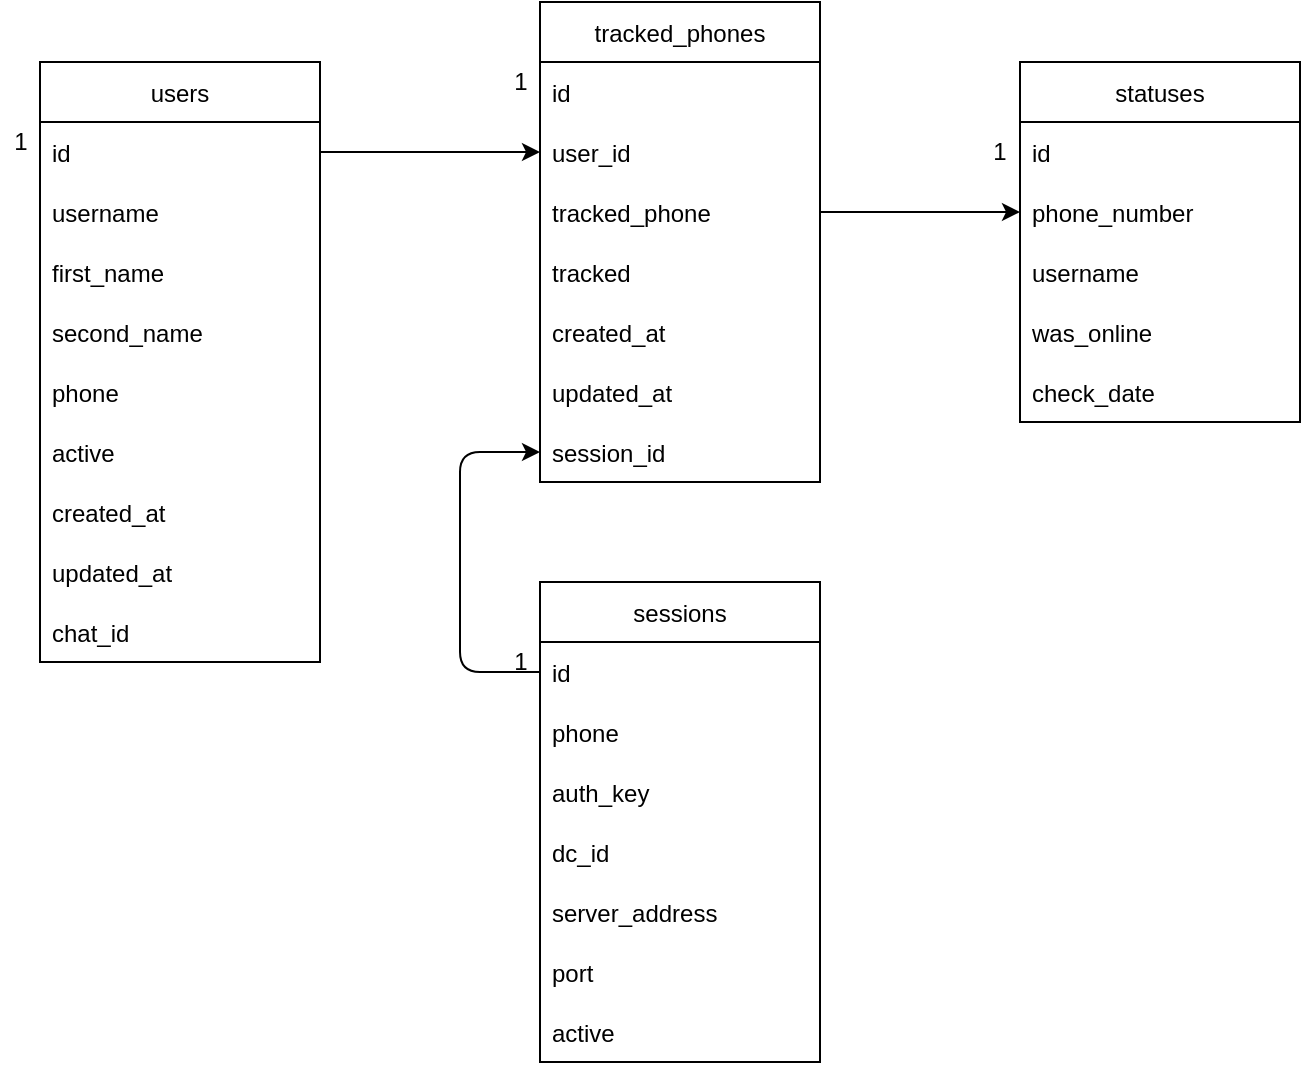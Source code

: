 <mxfile>
    <diagram id="2Lz8g4aXv7PvrA9rQq6V" name="Page-1">
        <mxGraphModel dx="609" dy="680" grid="1" gridSize="10" guides="1" tooltips="1" connect="1" arrows="1" fold="1" page="1" pageScale="1" pageWidth="827" pageHeight="1169" math="0" shadow="0">
            <root>
                <mxCell id="0"/>
                <mxCell id="1" parent="0"/>
                <mxCell id="C8LECRT7jh5EdWTfIgT6-41" style="edgeStyle=orthogonalEdgeStyle;rounded=0;orthogonalLoop=1;jettySize=auto;html=1;exitX=1;exitY=0.5;exitDx=0;exitDy=0;entryX=0;entryY=0.5;entryDx=0;entryDy=0;" parent="1" source="C8LECRT7jh5EdWTfIgT6-7" target="C8LECRT7jh5EdWTfIgT6-11" edge="1">
                    <mxGeometry relative="1" as="geometry"/>
                </mxCell>
                <mxCell id="C8LECRT7jh5EdWTfIgT6-44" value="" style="group" parent="1" vertex="1" connectable="0">
                    <mxGeometry x="310" y="20" width="160" height="240" as="geometry"/>
                </mxCell>
                <mxCell id="6" value="" style="group" vertex="1" connectable="0" parent="C8LECRT7jh5EdWTfIgT6-44">
                    <mxGeometry width="160" height="240" as="geometry"/>
                </mxCell>
                <mxCell id="C8LECRT7jh5EdWTfIgT6-5" value="tracked_phones" style="swimlane;fontStyle=0;childLayout=stackLayout;horizontal=1;startSize=30;horizontalStack=0;resizeParent=1;resizeParentMax=0;resizeLast=0;collapsible=1;marginBottom=0;" parent="6" vertex="1">
                    <mxGeometry x="20" width="140" height="240" as="geometry"/>
                </mxCell>
                <mxCell id="3" value="id" style="text;strokeColor=none;fillColor=none;align=left;verticalAlign=middle;spacingLeft=4;spacingRight=4;overflow=hidden;points=[[0,0.5],[1,0.5]];portConstraint=eastwest;rotatable=0;" vertex="1" parent="C8LECRT7jh5EdWTfIgT6-5">
                    <mxGeometry y="30" width="140" height="30" as="geometry"/>
                </mxCell>
                <mxCell id="C8LECRT7jh5EdWTfIgT6-6" value="user_id" style="text;strokeColor=none;fillColor=none;align=left;verticalAlign=middle;spacingLeft=4;spacingRight=4;overflow=hidden;points=[[0,0.5],[1,0.5]];portConstraint=eastwest;rotatable=0;" parent="C8LECRT7jh5EdWTfIgT6-5" vertex="1">
                    <mxGeometry y="60" width="140" height="30" as="geometry"/>
                </mxCell>
                <mxCell id="C8LECRT7jh5EdWTfIgT6-7" value="tracked_phone" style="text;strokeColor=none;fillColor=none;align=left;verticalAlign=middle;spacingLeft=4;spacingRight=4;overflow=hidden;points=[[0,0.5],[1,0.5]];portConstraint=eastwest;rotatable=0;" parent="C8LECRT7jh5EdWTfIgT6-5" vertex="1">
                    <mxGeometry y="90" width="140" height="30" as="geometry"/>
                </mxCell>
                <mxCell id="C8LECRT7jh5EdWTfIgT6-8" value="tracked" style="text;strokeColor=none;fillColor=none;align=left;verticalAlign=middle;spacingLeft=4;spacingRight=4;overflow=hidden;points=[[0,0.5],[1,0.5]];portConstraint=eastwest;rotatable=0;" parent="C8LECRT7jh5EdWTfIgT6-5" vertex="1">
                    <mxGeometry y="120" width="140" height="30" as="geometry"/>
                </mxCell>
                <mxCell id="C8LECRT7jh5EdWTfIgT6-35" value="created_at" style="text;strokeColor=none;fillColor=none;align=left;verticalAlign=middle;spacingLeft=4;spacingRight=4;overflow=hidden;points=[[0,0.5],[1,0.5]];portConstraint=eastwest;rotatable=0;" parent="C8LECRT7jh5EdWTfIgT6-5" vertex="1">
                    <mxGeometry y="150" width="140" height="30" as="geometry"/>
                </mxCell>
                <mxCell id="C8LECRT7jh5EdWTfIgT6-36" value="updated_at" style="text;strokeColor=none;fillColor=none;align=left;verticalAlign=middle;spacingLeft=4;spacingRight=4;overflow=hidden;points=[[0,0.5],[1,0.5]];portConstraint=eastwest;rotatable=0;" parent="C8LECRT7jh5EdWTfIgT6-5" vertex="1">
                    <mxGeometry y="180" width="140" height="30" as="geometry"/>
                </mxCell>
                <mxCell id="2" value="session_id" style="text;strokeColor=none;fillColor=none;align=left;verticalAlign=middle;spacingLeft=4;spacingRight=4;overflow=hidden;points=[[0,0.5],[1,0.5]];portConstraint=eastwest;rotatable=0;" vertex="1" parent="C8LECRT7jh5EdWTfIgT6-5">
                    <mxGeometry y="210" width="140" height="30" as="geometry"/>
                </mxCell>
                <mxCell id="5" value="1" style="text;html=1;align=center;verticalAlign=middle;resizable=0;points=[];autosize=1;strokeColor=none;fillColor=none;" vertex="1" parent="6">
                    <mxGeometry y="30" width="20" height="20" as="geometry"/>
                </mxCell>
                <mxCell id="C8LECRT7jh5EdWTfIgT6-45" value="" style="group" parent="1" vertex="1" connectable="0">
                    <mxGeometry x="60" y="50" width="160" height="330" as="geometry"/>
                </mxCell>
                <mxCell id="C8LECRT7jh5EdWTfIgT6-1" value="users" style="swimlane;fontStyle=0;childLayout=stackLayout;horizontal=1;startSize=30;horizontalStack=0;resizeParent=1;resizeParentMax=0;resizeLast=0;collapsible=1;marginBottom=0;" parent="C8LECRT7jh5EdWTfIgT6-45" vertex="1">
                    <mxGeometry x="20" width="140" height="300" as="geometry">
                        <mxRectangle x="80" y="20" width="60" height="30" as="alternateBounds"/>
                    </mxGeometry>
                </mxCell>
                <mxCell id="C8LECRT7jh5EdWTfIgT6-42" value="id" style="text;strokeColor=none;fillColor=none;align=left;verticalAlign=middle;spacingLeft=4;spacingRight=4;overflow=hidden;points=[[0,0.5],[1,0.5]];portConstraint=eastwest;rotatable=0;" parent="C8LECRT7jh5EdWTfIgT6-1" vertex="1">
                    <mxGeometry y="30" width="140" height="30" as="geometry"/>
                </mxCell>
                <mxCell id="C8LECRT7jh5EdWTfIgT6-3" value="username" style="text;strokeColor=none;fillColor=none;align=left;verticalAlign=middle;spacingLeft=4;spacingRight=4;overflow=hidden;points=[[0,0.5],[1,0.5]];portConstraint=eastwest;rotatable=0;" parent="C8LECRT7jh5EdWTfIgT6-1" vertex="1">
                    <mxGeometry y="60" width="140" height="30" as="geometry"/>
                </mxCell>
                <mxCell id="C8LECRT7jh5EdWTfIgT6-4" value="first_name" style="text;strokeColor=none;fillColor=none;align=left;verticalAlign=middle;spacingLeft=4;spacingRight=4;overflow=hidden;points=[[0,0.5],[1,0.5]];portConstraint=eastwest;rotatable=0;" parent="C8LECRT7jh5EdWTfIgT6-1" vertex="1">
                    <mxGeometry y="90" width="140" height="30" as="geometry"/>
                </mxCell>
                <mxCell id="C8LECRT7jh5EdWTfIgT6-23" value="second_name" style="text;strokeColor=none;fillColor=none;align=left;verticalAlign=middle;spacingLeft=4;spacingRight=4;overflow=hidden;points=[[0,0.5],[1,0.5]];portConstraint=eastwest;rotatable=0;" parent="C8LECRT7jh5EdWTfIgT6-1" vertex="1">
                    <mxGeometry y="120" width="140" height="30" as="geometry"/>
                </mxCell>
                <mxCell id="C8LECRT7jh5EdWTfIgT6-30" value="phone" style="text;strokeColor=none;fillColor=none;align=left;verticalAlign=middle;spacingLeft=4;spacingRight=4;overflow=hidden;points=[[0,0.5],[1,0.5]];portConstraint=eastwest;rotatable=0;" parent="C8LECRT7jh5EdWTfIgT6-1" vertex="1">
                    <mxGeometry y="150" width="140" height="30" as="geometry"/>
                </mxCell>
                <mxCell id="C8LECRT7jh5EdWTfIgT6-31" value="active" style="text;strokeColor=none;fillColor=none;align=left;verticalAlign=middle;spacingLeft=4;spacingRight=4;overflow=hidden;points=[[0,0.5],[1,0.5]];portConstraint=eastwest;rotatable=0;" parent="C8LECRT7jh5EdWTfIgT6-1" vertex="1">
                    <mxGeometry y="180" width="140" height="30" as="geometry"/>
                </mxCell>
                <mxCell id="C8LECRT7jh5EdWTfIgT6-32" value="created_at" style="text;strokeColor=none;fillColor=none;align=left;verticalAlign=middle;spacingLeft=4;spacingRight=4;overflow=hidden;points=[[0,0.5],[1,0.5]];portConstraint=eastwest;rotatable=0;" parent="C8LECRT7jh5EdWTfIgT6-1" vertex="1">
                    <mxGeometry y="210" width="140" height="30" as="geometry"/>
                </mxCell>
                <mxCell id="C8LECRT7jh5EdWTfIgT6-33" value="updated_at" style="text;strokeColor=none;fillColor=none;align=left;verticalAlign=middle;spacingLeft=4;spacingRight=4;overflow=hidden;points=[[0,0.5],[1,0.5]];portConstraint=eastwest;rotatable=0;" parent="C8LECRT7jh5EdWTfIgT6-1" vertex="1">
                    <mxGeometry y="240" width="140" height="30" as="geometry"/>
                </mxCell>
                <mxCell id="C8LECRT7jh5EdWTfIgT6-34" value="chat_id" style="text;strokeColor=none;fillColor=none;align=left;verticalAlign=middle;spacingLeft=4;spacingRight=4;overflow=hidden;points=[[0,0.5],[1,0.5]];portConstraint=eastwest;rotatable=0;" parent="C8LECRT7jh5EdWTfIgT6-1" vertex="1">
                    <mxGeometry y="270" width="140" height="30" as="geometry"/>
                </mxCell>
                <mxCell id="C8LECRT7jh5EdWTfIgT6-40" value="1" style="text;html=1;align=center;verticalAlign=middle;resizable=0;points=[];autosize=1;strokeColor=none;fillColor=none;" parent="C8LECRT7jh5EdWTfIgT6-45" vertex="1">
                    <mxGeometry y="30" width="20" height="20" as="geometry"/>
                </mxCell>
                <mxCell id="C8LECRT7jh5EdWTfIgT6-47" value="" style="group" parent="1" vertex="1" connectable="0">
                    <mxGeometry x="550" y="50" width="160" height="180" as="geometry"/>
                </mxCell>
                <mxCell id="C8LECRT7jh5EdWTfIgT6-9" value="statuses" style="swimlane;fontStyle=0;childLayout=stackLayout;horizontal=1;startSize=30;horizontalStack=0;resizeParent=1;resizeParentMax=0;resizeLast=0;collapsible=1;marginBottom=0;" parent="C8LECRT7jh5EdWTfIgT6-47" vertex="1">
                    <mxGeometry x="20" width="140" height="180" as="geometry"/>
                </mxCell>
                <mxCell id="C8LECRT7jh5EdWTfIgT6-10" value="id" style="text;strokeColor=none;fillColor=none;align=left;verticalAlign=middle;spacingLeft=4;spacingRight=4;overflow=hidden;points=[[0,0.5],[1,0.5]];portConstraint=eastwest;rotatable=0;" parent="C8LECRT7jh5EdWTfIgT6-9" vertex="1">
                    <mxGeometry y="30" width="140" height="30" as="geometry"/>
                </mxCell>
                <mxCell id="C8LECRT7jh5EdWTfIgT6-11" value="phone_number" style="text;strokeColor=none;fillColor=none;align=left;verticalAlign=middle;spacingLeft=4;spacingRight=4;overflow=hidden;points=[[0,0.5],[1,0.5]];portConstraint=eastwest;rotatable=0;" parent="C8LECRT7jh5EdWTfIgT6-9" vertex="1">
                    <mxGeometry y="60" width="140" height="30" as="geometry"/>
                </mxCell>
                <mxCell id="C8LECRT7jh5EdWTfIgT6-12" value="username" style="text;strokeColor=none;fillColor=none;align=left;verticalAlign=middle;spacingLeft=4;spacingRight=4;overflow=hidden;points=[[0,0.5],[1,0.5]];portConstraint=eastwest;rotatable=0;" parent="C8LECRT7jh5EdWTfIgT6-9" vertex="1">
                    <mxGeometry y="90" width="140" height="30" as="geometry"/>
                </mxCell>
                <mxCell id="C8LECRT7jh5EdWTfIgT6-37" value="was_online" style="text;strokeColor=none;fillColor=none;align=left;verticalAlign=middle;spacingLeft=4;spacingRight=4;overflow=hidden;points=[[0,0.5],[1,0.5]];portConstraint=eastwest;rotatable=0;" parent="C8LECRT7jh5EdWTfIgT6-9" vertex="1">
                    <mxGeometry y="120" width="140" height="30" as="geometry"/>
                </mxCell>
                <mxCell id="C8LECRT7jh5EdWTfIgT6-38" value="check_date" style="text;strokeColor=none;fillColor=none;align=left;verticalAlign=middle;spacingLeft=4;spacingRight=4;overflow=hidden;points=[[0,0.5],[1,0.5]];portConstraint=eastwest;rotatable=0;" parent="C8LECRT7jh5EdWTfIgT6-9" vertex="1">
                    <mxGeometry y="150" width="140" height="30" as="geometry"/>
                </mxCell>
                <mxCell id="C8LECRT7jh5EdWTfIgT6-46" value="1" style="text;html=1;strokeColor=none;fillColor=none;align=center;verticalAlign=middle;whiteSpace=wrap;rounded=0;" parent="C8LECRT7jh5EdWTfIgT6-47" vertex="1">
                    <mxGeometry y="30" width="20" height="30" as="geometry"/>
                </mxCell>
                <mxCell id="C8LECRT7jh5EdWTfIgT6-53" value="" style="group" parent="1" vertex="1" connectable="0">
                    <mxGeometry x="310" y="310" width="160" height="60" as="geometry"/>
                </mxCell>
                <mxCell id="C8LECRT7jh5EdWTfIgT6-48" value="sessions" style="swimlane;fontStyle=0;childLayout=stackLayout;horizontal=1;startSize=30;horizontalStack=0;resizeParent=1;resizeParentMax=0;resizeLast=0;collapsible=1;marginBottom=0;" parent="C8LECRT7jh5EdWTfIgT6-53" vertex="1">
                    <mxGeometry x="20" width="140" height="240" as="geometry"/>
                </mxCell>
                <mxCell id="C8LECRT7jh5EdWTfIgT6-49" value="id" style="text;strokeColor=none;fillColor=none;align=left;verticalAlign=middle;spacingLeft=4;spacingRight=4;overflow=hidden;points=[[0,0.5],[1,0.5]];portConstraint=eastwest;rotatable=0;" parent="C8LECRT7jh5EdWTfIgT6-48" vertex="1">
                    <mxGeometry y="30" width="140" height="30" as="geometry"/>
                </mxCell>
                <mxCell id="16" value="phone" style="text;strokeColor=none;fillColor=none;align=left;verticalAlign=middle;spacingLeft=4;spacingRight=4;overflow=hidden;points=[[0,0.5],[1,0.5]];portConstraint=eastwest;rotatable=0;" vertex="1" parent="C8LECRT7jh5EdWTfIgT6-48">
                    <mxGeometry y="60" width="140" height="30" as="geometry"/>
                </mxCell>
                <mxCell id="7" value="auth_key" style="text;strokeColor=none;fillColor=none;align=left;verticalAlign=middle;spacingLeft=4;spacingRight=4;overflow=hidden;points=[[0,0.5],[1,0.5]];portConstraint=eastwest;rotatable=0;" vertex="1" parent="C8LECRT7jh5EdWTfIgT6-48">
                    <mxGeometry y="90" width="140" height="30" as="geometry"/>
                </mxCell>
                <mxCell id="8" value="dc_id" style="text;strokeColor=none;fillColor=none;align=left;verticalAlign=middle;spacingLeft=4;spacingRight=4;overflow=hidden;points=[[0,0.5],[1,0.5]];portConstraint=eastwest;rotatable=0;" vertex="1" parent="C8LECRT7jh5EdWTfIgT6-48">
                    <mxGeometry y="120" width="140" height="30" as="geometry"/>
                </mxCell>
                <mxCell id="9" value="server_address" style="text;strokeColor=none;fillColor=none;align=left;verticalAlign=middle;spacingLeft=4;spacingRight=4;overflow=hidden;points=[[0,0.5],[1,0.5]];portConstraint=eastwest;rotatable=0;" vertex="1" parent="C8LECRT7jh5EdWTfIgT6-48">
                    <mxGeometry y="150" width="140" height="30" as="geometry"/>
                </mxCell>
                <mxCell id="10" value="port" style="text;strokeColor=none;fillColor=none;align=left;verticalAlign=middle;spacingLeft=4;spacingRight=4;overflow=hidden;points=[[0,0.5],[1,0.5]];portConstraint=eastwest;rotatable=0;" vertex="1" parent="C8LECRT7jh5EdWTfIgT6-48">
                    <mxGeometry y="180" width="140" height="30" as="geometry"/>
                </mxCell>
                <mxCell id="15" value="active" style="text;strokeColor=none;fillColor=none;align=left;verticalAlign=middle;spacingLeft=4;spacingRight=4;overflow=hidden;points=[[0,0.5],[1,0.5]];portConstraint=eastwest;rotatable=0;" vertex="1" parent="C8LECRT7jh5EdWTfIgT6-48">
                    <mxGeometry y="210" width="140" height="30" as="geometry"/>
                </mxCell>
                <mxCell id="C8LECRT7jh5EdWTfIgT6-52" value="1" style="text;html=1;align=center;verticalAlign=middle;resizable=0;points=[];autosize=1;strokeColor=none;fillColor=none;" parent="C8LECRT7jh5EdWTfIgT6-53" vertex="1">
                    <mxGeometry y="30" width="20" height="20" as="geometry"/>
                </mxCell>
                <mxCell id="4" style="edgeStyle=none;html=1;exitX=1;exitY=0.5;exitDx=0;exitDy=0;entryX=0;entryY=0.5;entryDx=0;entryDy=0;" edge="1" parent="1" source="C8LECRT7jh5EdWTfIgT6-42" target="C8LECRT7jh5EdWTfIgT6-6">
                    <mxGeometry relative="1" as="geometry"/>
                </mxCell>
                <mxCell id="14" style="edgeStyle=none;html=1;exitX=0;exitY=0.5;exitDx=0;exitDy=0;entryX=0;entryY=0.5;entryDx=0;entryDy=0;" edge="1" parent="1" source="C8LECRT7jh5EdWTfIgT6-49" target="2">
                    <mxGeometry relative="1" as="geometry">
                        <mxPoint x="260" y="250" as="targetPoint"/>
                        <Array as="points">
                            <mxPoint x="290" y="355"/>
                            <mxPoint x="290" y="245"/>
                        </Array>
                    </mxGeometry>
                </mxCell>
            </root>
        </mxGraphModel>
    </diagram>
</mxfile>